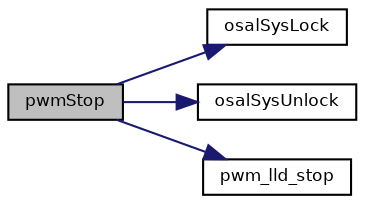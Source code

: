 digraph "pwmStop"
{
  bgcolor="transparent";
  edge [fontname="Helvetica",fontsize="8",labelfontname="Helvetica",labelfontsize="8"];
  node [fontname="Helvetica",fontsize="8",shape=record];
  rankdir="LR";
  Node7 [label="pwmStop",height=0.2,width=0.4,color="black", fillcolor="grey75", style="filled", fontcolor="black"];
  Node7 -> Node8 [color="midnightblue",fontsize="8",style="solid",fontname="Helvetica"];
  Node8 [label="osalSysLock",height=0.2,width=0.4,color="black",URL="$group___o_s_a_l.html#ga0cb5e528b0114b4ca61c2eb65a0515fa",tooltip="Enters a critical zone from thread context. "];
  Node7 -> Node9 [color="midnightblue",fontsize="8",style="solid",fontname="Helvetica"];
  Node9 [label="osalSysUnlock",height=0.2,width=0.4,color="black",URL="$group___o_s_a_l.html#ga17dbf4a1761019b8d94f43832c506543",tooltip="Leaves a critical zone from thread context. "];
  Node7 -> Node10 [color="midnightblue",fontsize="8",style="solid",fontname="Helvetica"];
  Node10 [label="pwm_lld_stop",height=0.2,width=0.4,color="black",URL="$group___p_w_m.html#ga48b759363af69a6aaee37a362ed5bfd2",tooltip="Deactivates the PWM peripheral. "];
}
